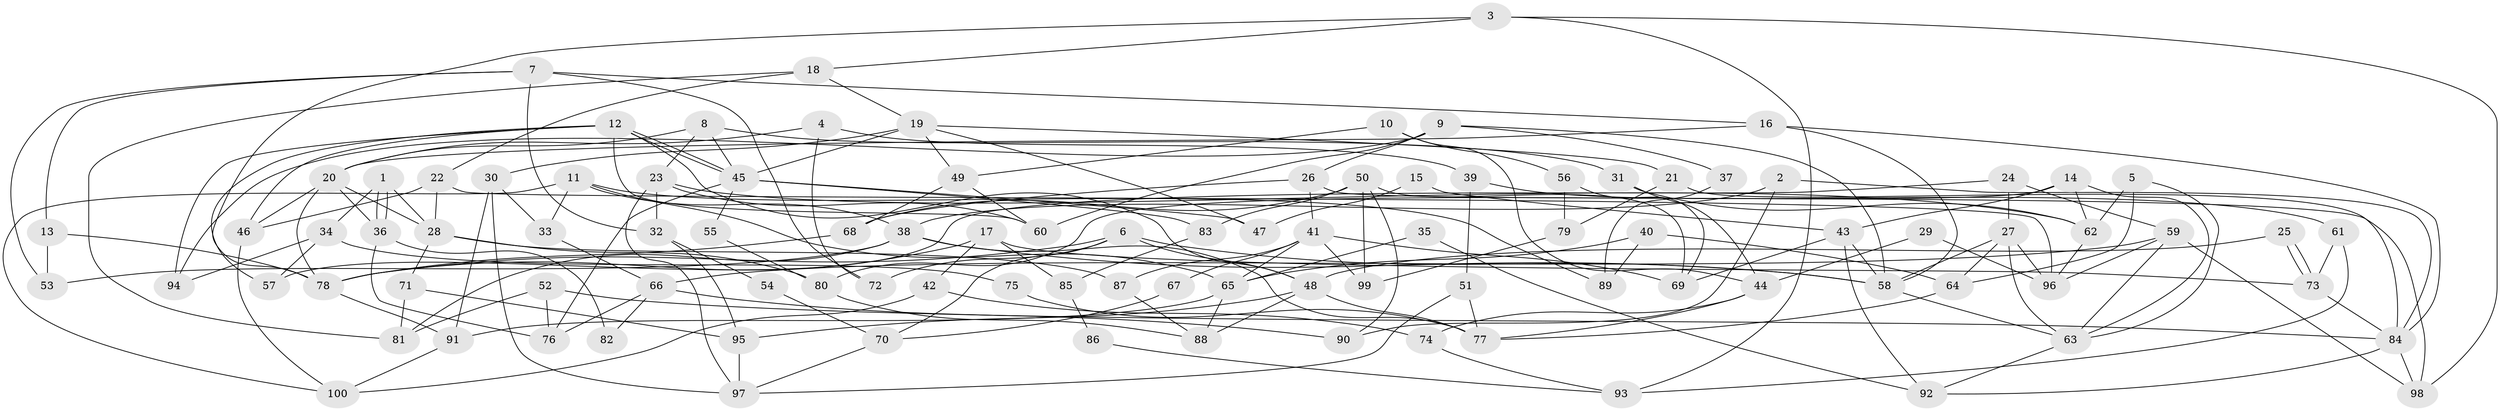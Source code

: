 // Generated by graph-tools (version 1.1) at 2025/38/02/21/25 10:38:59]
// undirected, 100 vertices, 200 edges
graph export_dot {
graph [start="1"]
  node [color=gray90,style=filled];
  1;
  2;
  3;
  4;
  5;
  6;
  7;
  8;
  9;
  10;
  11;
  12;
  13;
  14;
  15;
  16;
  17;
  18;
  19;
  20;
  21;
  22;
  23;
  24;
  25;
  26;
  27;
  28;
  29;
  30;
  31;
  32;
  33;
  34;
  35;
  36;
  37;
  38;
  39;
  40;
  41;
  42;
  43;
  44;
  45;
  46;
  47;
  48;
  49;
  50;
  51;
  52;
  53;
  54;
  55;
  56;
  57;
  58;
  59;
  60;
  61;
  62;
  63;
  64;
  65;
  66;
  67;
  68;
  69;
  70;
  71;
  72;
  73;
  74;
  75;
  76;
  77;
  78;
  79;
  80;
  81;
  82;
  83;
  84;
  85;
  86;
  87;
  88;
  89;
  90;
  91;
  92;
  93;
  94;
  95;
  96;
  97;
  98;
  99;
  100;
  1 -- 34;
  1 -- 36;
  1 -- 36;
  1 -- 28;
  2 -- 38;
  2 -- 84;
  2 -- 90;
  3 -- 98;
  3 -- 18;
  3 -- 78;
  3 -- 93;
  4 -- 20;
  4 -- 72;
  4 -- 39;
  5 -- 64;
  5 -- 63;
  5 -- 62;
  6 -- 78;
  6 -- 58;
  6 -- 48;
  6 -- 70;
  6 -- 72;
  7 -- 16;
  7 -- 53;
  7 -- 13;
  7 -- 32;
  7 -- 72;
  8 -- 20;
  8 -- 45;
  8 -- 23;
  8 -- 31;
  9 -- 60;
  9 -- 26;
  9 -- 37;
  9 -- 58;
  9 -- 94;
  10 -- 44;
  10 -- 49;
  10 -- 56;
  11 -- 100;
  11 -- 38;
  11 -- 33;
  11 -- 65;
  11 -- 89;
  12 -- 60;
  12 -- 45;
  12 -- 45;
  12 -- 46;
  12 -- 48;
  12 -- 57;
  12 -- 94;
  13 -- 78;
  13 -- 53;
  14 -- 62;
  14 -- 63;
  14 -- 43;
  14 -- 80;
  15 -- 43;
  15 -- 47;
  16 -- 58;
  16 -- 20;
  16 -- 84;
  17 -- 78;
  17 -- 73;
  17 -- 42;
  17 -- 85;
  18 -- 19;
  18 -- 22;
  18 -- 81;
  19 -- 45;
  19 -- 21;
  19 -- 30;
  19 -- 47;
  19 -- 49;
  20 -- 28;
  20 -- 78;
  20 -- 36;
  20 -- 46;
  21 -- 79;
  21 -- 84;
  22 -- 46;
  22 -- 28;
  22 -- 96;
  23 -- 97;
  23 -- 32;
  23 -- 60;
  23 -- 62;
  24 -- 59;
  24 -- 27;
  24 -- 57;
  25 -- 48;
  25 -- 73;
  25 -- 73;
  26 -- 68;
  26 -- 98;
  26 -- 41;
  27 -- 96;
  27 -- 58;
  27 -- 63;
  27 -- 64;
  28 -- 87;
  28 -- 71;
  28 -- 80;
  29 -- 44;
  29 -- 96;
  30 -- 91;
  30 -- 33;
  30 -- 97;
  31 -- 62;
  31 -- 44;
  32 -- 54;
  32 -- 95;
  33 -- 66;
  34 -- 94;
  34 -- 57;
  34 -- 75;
  35 -- 65;
  35 -- 92;
  36 -- 76;
  36 -- 82;
  37 -- 89;
  38 -- 58;
  38 -- 81;
  38 -- 53;
  38 -- 77;
  39 -- 51;
  39 -- 61;
  40 -- 64;
  40 -- 65;
  40 -- 89;
  41 -- 65;
  41 -- 67;
  41 -- 69;
  41 -- 87;
  41 -- 99;
  42 -- 74;
  42 -- 100;
  43 -- 58;
  43 -- 69;
  43 -- 92;
  44 -- 77;
  44 -- 74;
  45 -- 76;
  45 -- 47;
  45 -- 55;
  45 -- 83;
  46 -- 100;
  48 -- 77;
  48 -- 88;
  48 -- 95;
  49 -- 68;
  49 -- 60;
  50 -- 69;
  50 -- 90;
  50 -- 68;
  50 -- 83;
  50 -- 99;
  51 -- 77;
  51 -- 97;
  52 -- 76;
  52 -- 81;
  52 -- 84;
  54 -- 70;
  55 -- 80;
  56 -- 69;
  56 -- 79;
  58 -- 63;
  59 -- 63;
  59 -- 96;
  59 -- 66;
  59 -- 98;
  61 -- 73;
  61 -- 93;
  62 -- 96;
  63 -- 92;
  64 -- 77;
  65 -- 88;
  65 -- 91;
  66 -- 76;
  66 -- 82;
  66 -- 90;
  67 -- 70;
  68 -- 78;
  70 -- 97;
  71 -- 95;
  71 -- 81;
  73 -- 84;
  74 -- 93;
  75 -- 77;
  78 -- 91;
  79 -- 99;
  80 -- 88;
  83 -- 85;
  84 -- 92;
  84 -- 98;
  85 -- 86;
  86 -- 93;
  87 -- 88;
  91 -- 100;
  95 -- 97;
}

